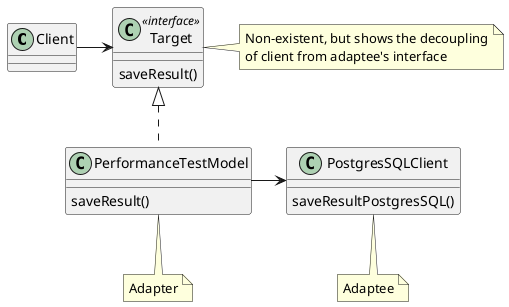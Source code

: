@startuml
class Client
class Target <<interface>>
class PerformanceTestModel
class PostgresSQLClient
Target : saveResult()
PerformanceTestModel : saveResult()
PostgresSQLClient : saveResultPostgresSQL()

note right of Target
Non-existent, but shows the decoupling
of client from adaptee's interface
end note

note bottom of PerformanceTestModel
Adapter
end note

note bottom of PostgresSQLClient
Adaptee
end note

Client -> Target
Target <|.. PerformanceTestModel 
PerformanceTestModel -> PostgresSQLClient
@enduml
